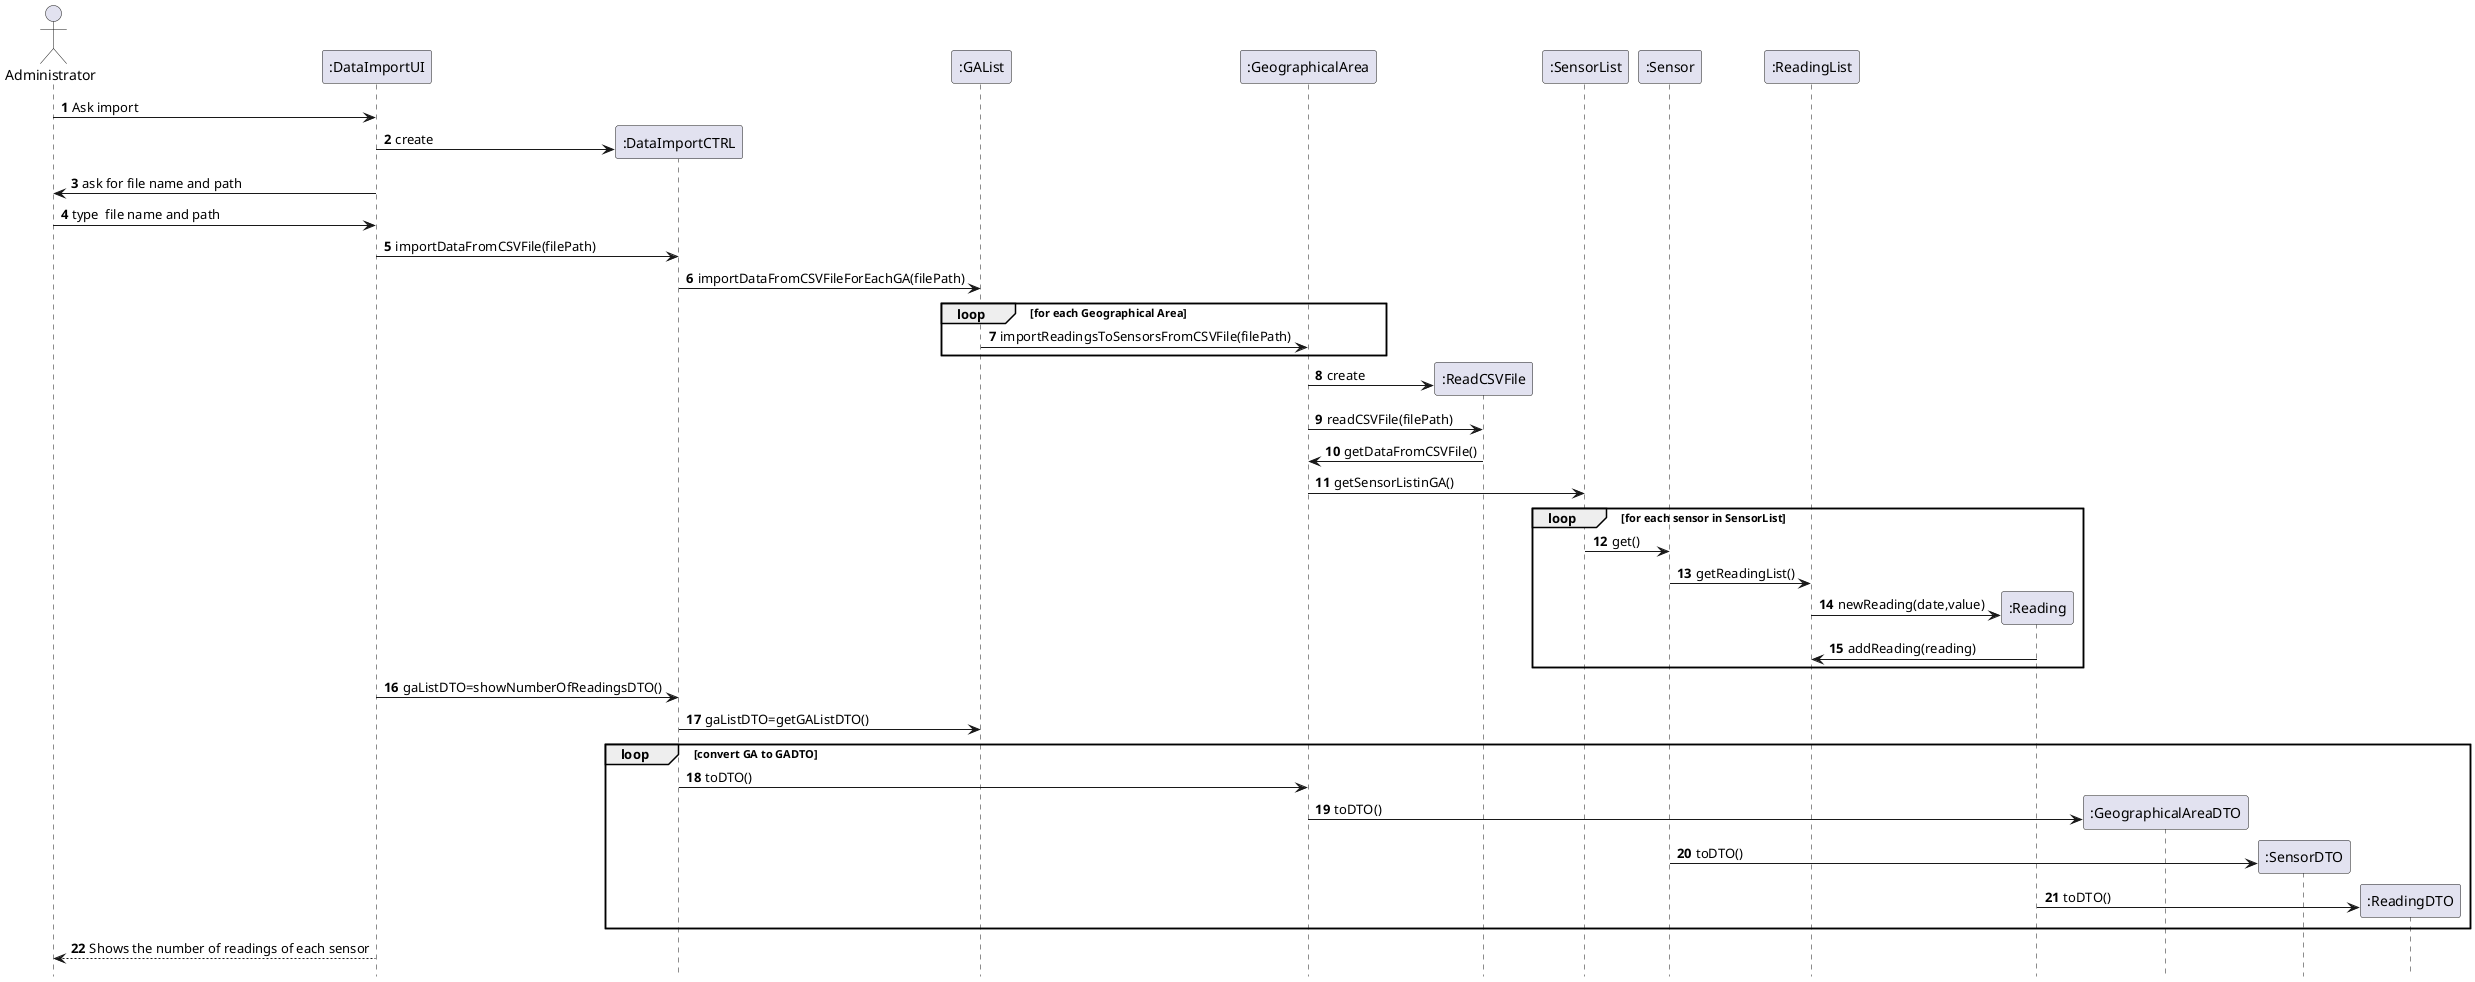 @startuml
autonumber
hidefootbox
actor Administrator


Administrator -> ":DataImportUI": Ask import
create ":DataImportCTRL"


":DataImportUI" -> ":DataImportCTRL": create
":DataImportUI" -> "Administrator": ask for file name and path
":DataImportUI" <- "Administrator": type  file name and path


":DataImportUI" -> ":DataImportCTRL": importDataFromCSVFile(filePath)
":DataImportCTRL" -> ":GAList": importDataFromCSVFileForEachGA(filePath)

loop for each Geographical Area
":GAList" -> ":GeographicalArea": importReadingsToSensorsFromCSVFile(filePath)
end

create ":ReadCSVFile"
":GeographicalArea" -> ":ReadCSVFile": create
":GeographicalArea" -> ":ReadCSVFile": readCSVFile(filePath)
":ReadCSVFile" -> ":GeographicalArea": getDataFromCSVFile()

":GeographicalArea" -> ":SensorList": getSensorListinGA()

loop for each sensor in SensorList
":SensorList" -> ":Sensor": get()

":Sensor" -> ":ReadingList": getReadingList()
create ":Reading"

":ReadingList" -> ":Reading": newReading(date,value)
":ReadingList" <- ":Reading": addReading(reading)
end

":DataImportCTRL"<-":DataImportUI":gaListDTO=showNumberOfReadingsDTO()
":DataImportCTRL"->":GAList": gaListDTO=getGAListDTO()
loop convert GA to GADTO
":DataImportCTRL"->":GeographicalArea": toDTO()
create ":GeographicalAreaDTO"
":GeographicalArea"->":GeographicalAreaDTO": toDTO()
create ":SensorDTO"
":Sensor"->":SensorDTO": toDTO()
create ":ReadingDTO"
":Reading"->":ReadingDTO": toDTO()

end
Administrator<--":DataImportUI": Shows the number of readings of each sensor
@enduml